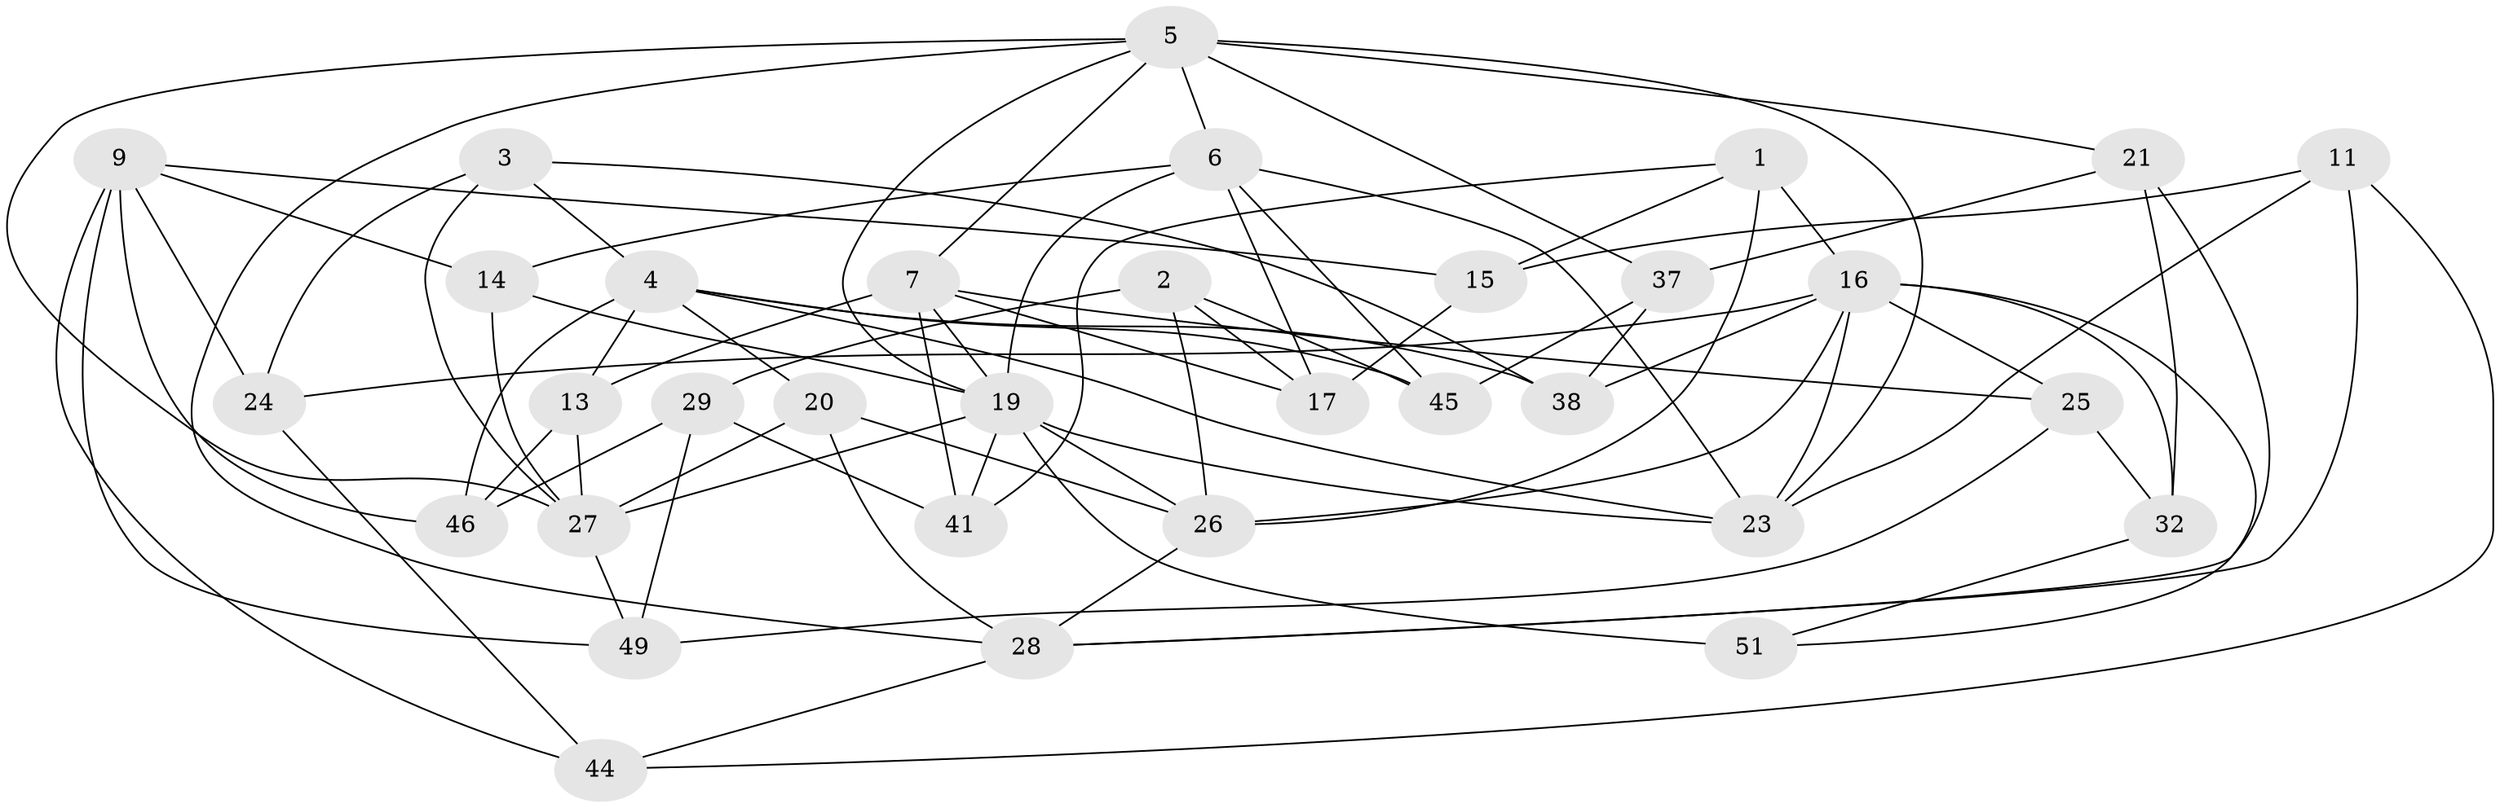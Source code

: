// original degree distribution, {4: 1.0}
// Generated by graph-tools (version 1.1) at 2025/20/03/04/25 18:20:41]
// undirected, 33 vertices, 81 edges
graph export_dot {
graph [start="1"]
  node [color=gray90,style=filled];
  1;
  2;
  3 [super="+31"];
  4 [super="+10"];
  5 [super="+43+36+12"];
  6 [super="+8"];
  7 [super="+18"];
  9 [super="+34"];
  11;
  13;
  14;
  15;
  16 [super="+35"];
  17;
  19 [super="+52+22+42"];
  20;
  21;
  23 [super="+50"];
  24;
  25;
  26 [super="+48"];
  27 [super="+30"];
  28 [super="+40"];
  29;
  32;
  37;
  38 [super="+47"];
  41;
  44;
  45;
  46;
  49;
  51;
  1 -- 41;
  1 -- 15;
  1 -- 26;
  1 -- 16;
  2 -- 17;
  2 -- 26;
  2 -- 29;
  2 -- 45;
  3 -- 24;
  3 -- 4 [weight=2];
  3 -- 27 [weight=2];
  3 -- 38;
  4 -- 45;
  4 -- 20;
  4 -- 38;
  4 -- 23;
  4 -- 13;
  4 -- 46;
  5 -- 21;
  5 -- 7;
  5 -- 19;
  5 -- 28;
  5 -- 37;
  5 -- 23;
  5 -- 6;
  5 -- 27;
  6 -- 14;
  6 -- 17;
  6 -- 23;
  6 -- 45;
  6 -- 19;
  7 -- 25;
  7 -- 41;
  7 -- 17;
  7 -- 19;
  7 -- 13;
  9 -- 46;
  9 -- 49;
  9 -- 14;
  9 -- 24;
  9 -- 44;
  9 -- 15;
  11 -- 15;
  11 -- 44;
  11 -- 28;
  11 -- 23;
  13 -- 46;
  13 -- 27;
  14 -- 27;
  14 -- 19;
  15 -- 17;
  16 -- 25;
  16 -- 32;
  16 -- 38 [weight=3];
  16 -- 51;
  16 -- 23;
  16 -- 24;
  16 -- 26;
  19 -- 51 [weight=2];
  19 -- 27;
  19 -- 41;
  19 -- 23;
  19 -- 26;
  20 -- 26;
  20 -- 28;
  20 -- 27;
  21 -- 28;
  21 -- 32;
  21 -- 37;
  24 -- 44;
  25 -- 32;
  25 -- 49;
  26 -- 28;
  27 -- 49;
  28 -- 44;
  29 -- 46;
  29 -- 41;
  29 -- 49;
  32 -- 51;
  37 -- 38;
  37 -- 45;
}
